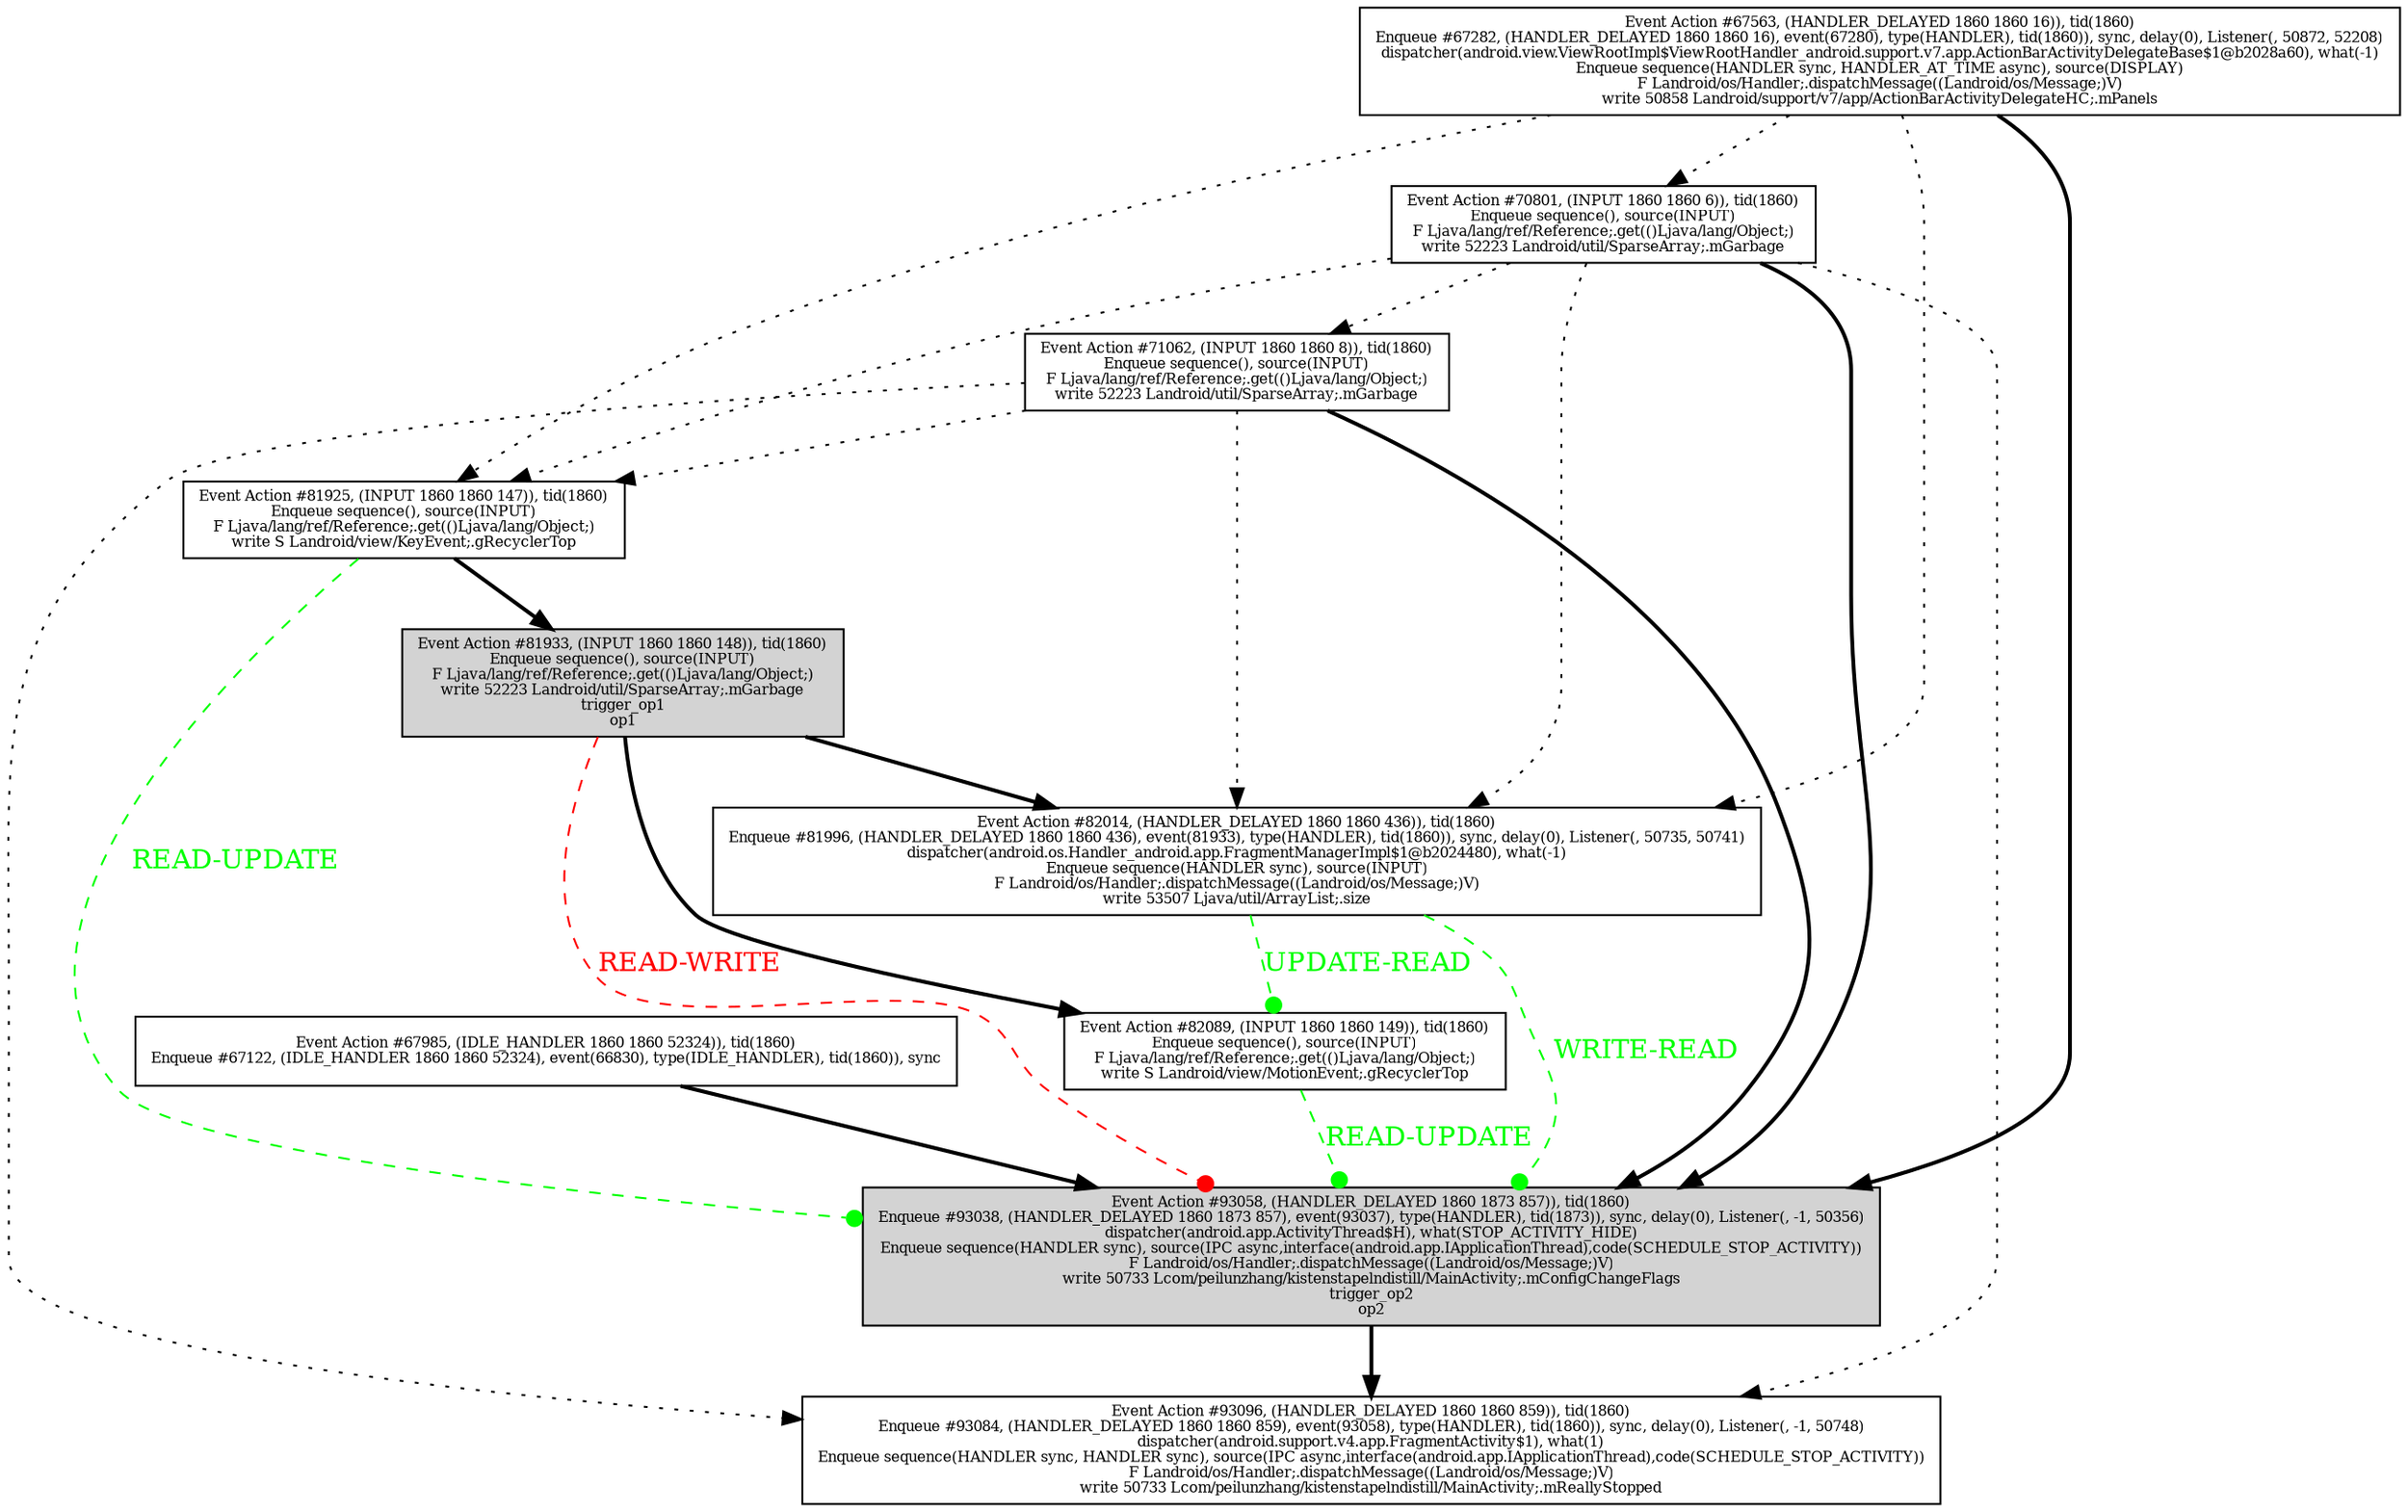 digraph race0_832_4294967295 {
  node[fontsize=7.5];
  N67563 [label="Event Action #67563, (HANDLER_DELAYED 1860 1860 16)), tid(1860)\nEnqueue #67282, (HANDLER_DELAYED 1860 1860 16), event(67280), type(HANDLER), tid(1860)), sync, delay(0), Listener(, 50872, 52208)\ndispatcher(android.view.ViewRootImpl$ViewRootHandler_android.support.v7.app.ActionBarActivityDelegateBase$1@b2028a60), what(-1)\nEnqueue sequence(HANDLER sync, HANDLER_AT_TIME async), source(DISPLAY)\nF Landroid/os/Handler;.dispatchMessage((Landroid/os/Message;)V)\nwrite 50858 Landroid/support/v7/app/ActionBarActivityDelegateHC;.mPanels", URL="race?focus=67563&id=832", shape="box"];
  N67985 [label="Event Action #67985, (IDLE_HANDLER 1860 1860 52324)), tid(1860)\nEnqueue #67122, (IDLE_HANDLER 1860 1860 52324), event(66830), type(IDLE_HANDLER), tid(1860)), sync", URL="race?focus=67985&id=832", shape="box"];
  N70801 [label="Event Action #70801, (INPUT 1860 1860 6)), tid(1860)\nEnqueue sequence(), source(INPUT)\nF Ljava/lang/ref/Reference;.get(()Ljava/lang/Object;)\nwrite 52223 Landroid/util/SparseArray;.mGarbage", URL="race?focus=70801&id=832", shape="box"];
  N71062 [label="Event Action #71062, (INPUT 1860 1860 8)), tid(1860)\nEnqueue sequence(), source(INPUT)\nF Ljava/lang/ref/Reference;.get(()Ljava/lang/Object;)\nwrite 52223 Landroid/util/SparseArray;.mGarbage", URL="race?focus=71062&id=832", shape="box"];
  N81925 [label="Event Action #81925, (INPUT 1860 1860 147)), tid(1860)\nEnqueue sequence(), source(INPUT)\nF Ljava/lang/ref/Reference;.get(()Ljava/lang/Object;)\nwrite S Landroid/view/KeyEvent;.gRecyclerTop", URL="race?focus=81925&id=832", shape="box"];
  N81933 [label="Event Action #81933, (INPUT 1860 1860 148)), tid(1860)\nEnqueue sequence(), source(INPUT)\nF Ljava/lang/ref/Reference;.get(()Ljava/lang/Object;)\nwrite 52223 Landroid/util/SparseArray;.mGarbage\ntrigger_op1\nop1", URL="race?focus=81933&id=832", fillcolor="lightgrey", style="filled", shape="box"];
  N82014 [label="Event Action #82014, (HANDLER_DELAYED 1860 1860 436)), tid(1860)\nEnqueue #81996, (HANDLER_DELAYED 1860 1860 436), event(81933), type(HANDLER), tid(1860)), sync, delay(0), Listener(, 50735, 50741)\ndispatcher(android.os.Handler_android.app.FragmentManagerImpl$1@b2024480), what(-1)\nEnqueue sequence(HANDLER sync), source(INPUT)\nF Landroid/os/Handler;.dispatchMessage((Landroid/os/Message;)V)\nwrite 53507 Ljava/util/ArrayList;.size", URL="race?focus=82014&id=832", shape="box"];
  N82089 [label="Event Action #82089, (INPUT 1860 1860 149)), tid(1860)\nEnqueue sequence(), source(INPUT)\nF Ljava/lang/ref/Reference;.get(()Ljava/lang/Object;)\nwrite S Landroid/view/MotionEvent;.gRecyclerTop", URL="race?focus=82089&id=832", shape="box"];
  N93058 [label="Event Action #93058, (HANDLER_DELAYED 1860 1873 857)), tid(1860)\nEnqueue #93038, (HANDLER_DELAYED 1860 1873 857), event(93037), type(HANDLER), tid(1873)), sync, delay(0), Listener(, -1, 50356)\ndispatcher(android.app.ActivityThread$H), what(STOP_ACTIVITY_HIDE)\nEnqueue sequence(HANDLER sync), source(IPC async,interface(android.app.IApplicationThread),code(SCHEDULE_STOP_ACTIVITY))\nF Landroid/os/Handler;.dispatchMessage((Landroid/os/Message;)V)\nwrite 50733 Lcom/peilunzhang/kistenstapelndistill/MainActivity;.mConfigChangeFlags\ntrigger_op2\nop2", URL="race?focus=93058&id=832", fillcolor="lightgrey", style="filled", shape="box"];
  N93096 [label="Event Action #93096, (HANDLER_DELAYED 1860 1860 859)), tid(1860)\nEnqueue #93084, (HANDLER_DELAYED 1860 1860 859), event(93058), type(HANDLER), tid(1860)), sync, delay(0), Listener(, -1, 50748)\ndispatcher(android.support.v4.app.FragmentActivity$1), what(1)\nEnqueue sequence(HANDLER sync, HANDLER sync), source(IPC async,interface(android.app.IApplicationThread),code(SCHEDULE_STOP_ACTIVITY))\nF Landroid/os/Handler;.dispatchMessage((Landroid/os/Message;)V)\nwrite 50733 Lcom/peilunzhang/kistenstapelndistill/MainActivity;.mReallyStopped", URL="race?focus=93096&id=832", shape="box"];
  N67563 -> N70801 [style="dotted"];
  N67563 -> N81925 [style="dotted"];
  N67563 -> N82014 [style="dotted"];
  N67563 -> N93058 [style="bold"];
  N67985 -> N93058 [style="bold"];
  N70801 -> N71062 [style="dotted"];
  N70801 -> N81925 [style="dotted"];
  N70801 -> N82014 [style="dotted"];
  N70801 -> N93058 [style="bold"];
  N70801 -> N93096 [style="dotted"];
  N71062 -> N81925 [style="dotted"];
  N71062 -> N82014 [style="dotted"];
  N71062 -> N93058 [style="bold"];
  N71062 -> N93096 [style="dotted"];
  N81925 -> N81933 [style="bold"];
  N81925 -> N93058 [label="READ-UPDATE", color="green", style="dashed", arrowhead="dot", fontcolor="green", URL="race?focus=-1&id=654race?focus=-1&id=767race?focus=-1&id=1007"];
  N81933 -> N82014 [style="bold"];
  N81933 -> N82089 [style="bold"];
  N81933 -> N93058 [label="READ-WRITE", color="red", style="dashed", arrowhead="dot", fontcolor="red", URL="race?focus=-1&id=653race?focus=-1&id=766race?focus=-1&id=832race?focus=-1&id=1006race?focus=-1&id=832"];
  N82014 -> N82089 [label="UPDATE-READ", color="green", style="dashed", arrowhead="dot", fontcolor="green", URL="race?focus=-1&id=421race?focus=-1&id=422"];
  N82014 -> N93058 [label="WRITE-READ", color="green", style="dashed", arrowhead="dot", fontcolor="green", URL="race?focus=-1&id=811race?focus=-1&id=830race?focus=-1&id=831race?focus=-1&id=835race?focus=-1&id=836race?focus=-1&id=837race?focus=-1&id=838race?focus=-1&id=842race?focus=-1&id=843race?focus=-1&id=859race?focus=-1&id=860race?focus=-1&id=861race?focus=-1&id=862race?focus=-1&id=863race?focus=-1&id=864"];
  N82089 -> N93058 [label="READ-UPDATE", color="green", style="dashed", arrowhead="dot", fontcolor="green", URL="race?focus=-1&id=807race?focus=-1&id=840race?focus=-1&id=881race?focus=-1&id=1005"];
  N93058 -> N93096 [style="bold"];
}
